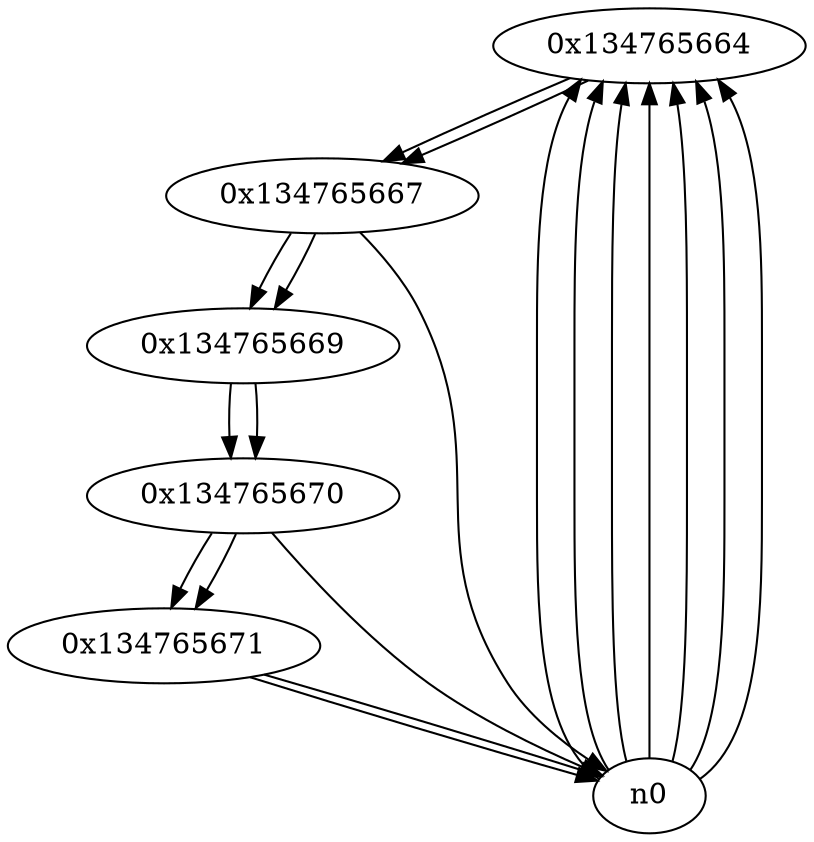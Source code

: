 digraph G{
/* nodes */
  n1 [label="0x134765664"]
  n2 [label="0x134765667"]
  n3 [label="0x134765669"]
  n4 [label="0x134765670"]
  n5 [label="0x134765671"]
/* edges */
n1 -> n2;
n0 -> n1;
n0 -> n1;
n0 -> n1;
n0 -> n1;
n0 -> n1;
n0 -> n1;
n0 -> n1;
n2 -> n3;
n2 -> n0;
n1 -> n2;
n3 -> n4;
n2 -> n3;
n4 -> n5;
n4 -> n0;
n3 -> n4;
n5 -> n0;
n5 -> n0;
n4 -> n5;
}
